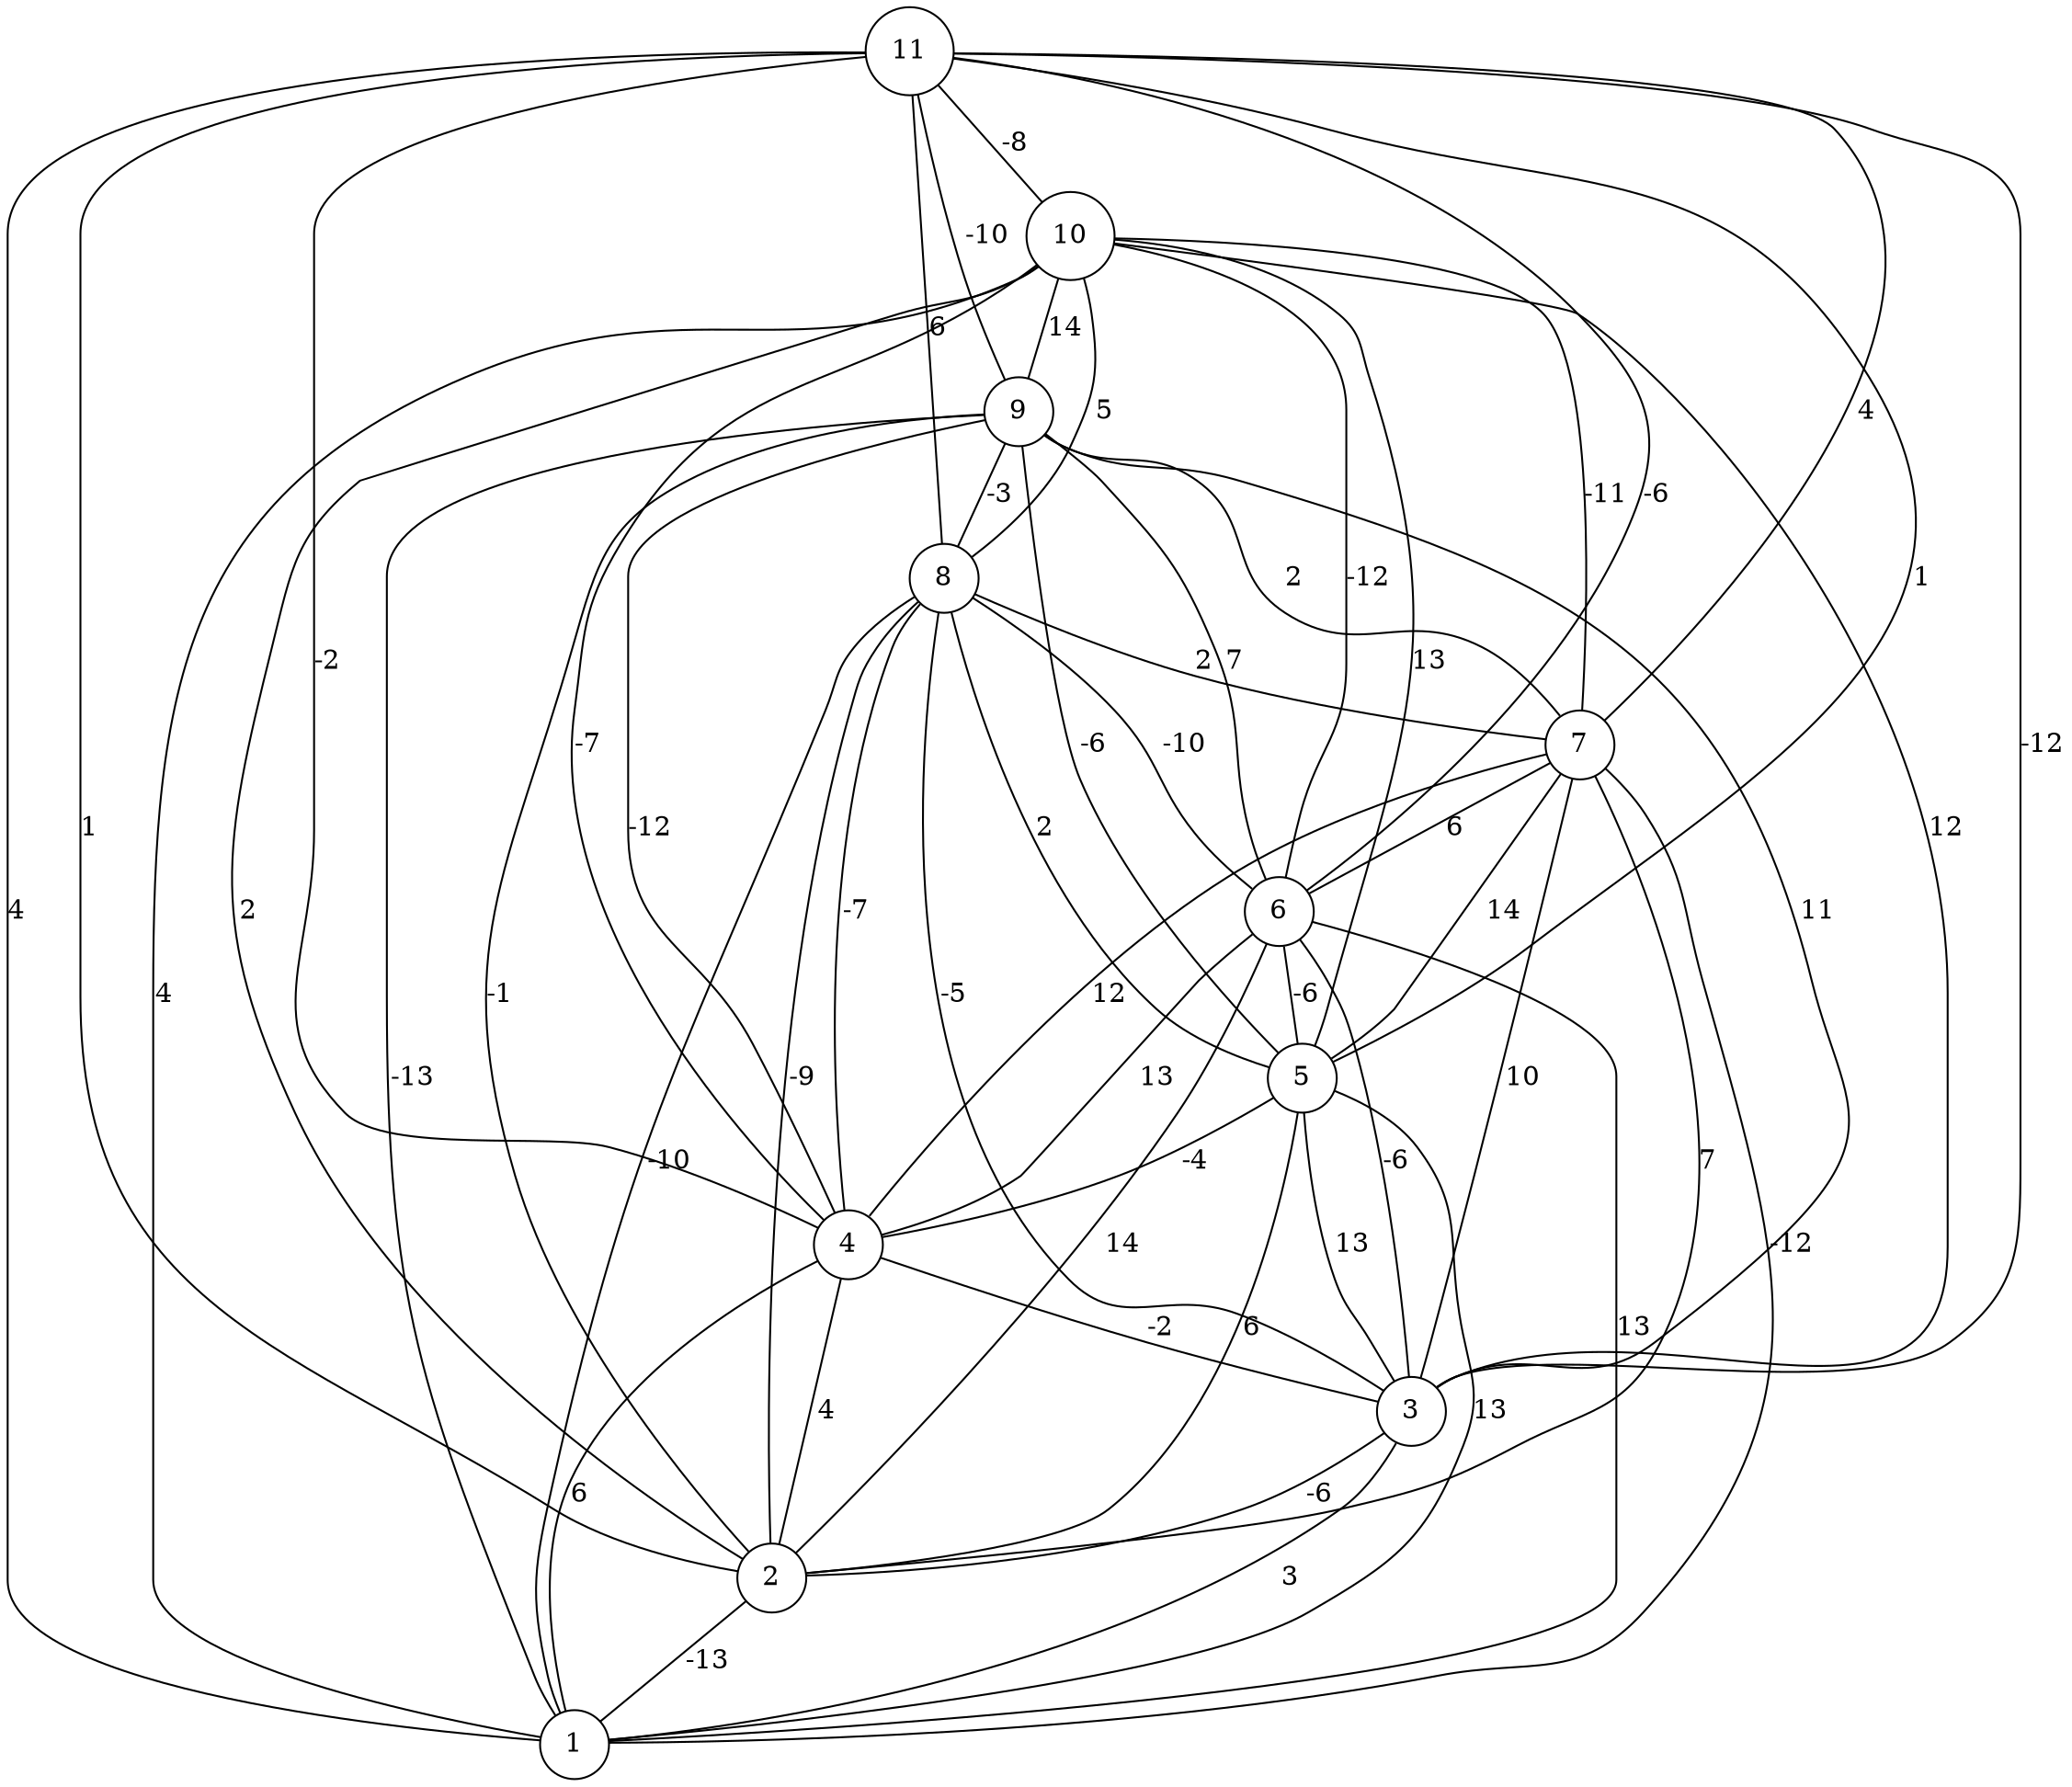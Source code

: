 graph { 
	 fontname="Helvetica,Arial,sans-serif" 
	 node [shape = circle]; 
	 11 -- 1 [label = "4"];
	 11 -- 2 [label = "1"];
	 11 -- 3 [label = "-12"];
	 11 -- 4 [label = "-2"];
	 11 -- 5 [label = "1"];
	 11 -- 6 [label = "-6"];
	 11 -- 7 [label = "4"];
	 11 -- 8 [label = "6"];
	 11 -- 9 [label = "-10"];
	 11 -- 10 [label = "-8"];
	 10 -- 1 [label = "4"];
	 10 -- 2 [label = "2"];
	 10 -- 3 [label = "12"];
	 10 -- 4 [label = "-7"];
	 10 -- 5 [label = "13"];
	 10 -- 6 [label = "-12"];
	 10 -- 7 [label = "-11"];
	 10 -- 8 [label = "5"];
	 10 -- 9 [label = "14"];
	 9 -- 1 [label = "-13"];
	 9 -- 2 [label = "-1"];
	 9 -- 3 [label = "11"];
	 9 -- 4 [label = "-12"];
	 9 -- 5 [label = "-6"];
	 9 -- 6 [label = "7"];
	 9 -- 7 [label = "2"];
	 9 -- 8 [label = "-3"];
	 8 -- 1 [label = "-10"];
	 8 -- 2 [label = "-9"];
	 8 -- 3 [label = "-5"];
	 8 -- 4 [label = "-7"];
	 8 -- 5 [label = "2"];
	 8 -- 6 [label = "-10"];
	 8 -- 7 [label = "2"];
	 7 -- 1 [label = "-12"];
	 7 -- 2 [label = "7"];
	 7 -- 3 [label = "10"];
	 7 -- 4 [label = "12"];
	 7 -- 5 [label = "14"];
	 7 -- 6 [label = "6"];
	 6 -- 1 [label = "13"];
	 6 -- 2 [label = "14"];
	 6 -- 3 [label = "-6"];
	 6 -- 4 [label = "13"];
	 6 -- 5 [label = "-6"];
	 5 -- 1 [label = "13"];
	 5 -- 2 [label = "6"];
	 5 -- 3 [label = "13"];
	 5 -- 4 [label = "-4"];
	 4 -- 1 [label = "6"];
	 4 -- 2 [label = "4"];
	 4 -- 3 [label = "-2"];
	 3 -- 1 [label = "3"];
	 3 -- 2 [label = "-6"];
	 2 -- 1 [label = "-13"];
	 1;
	 2;
	 3;
	 4;
	 5;
	 6;
	 7;
	 8;
	 9;
	 10;
	 11;
}
